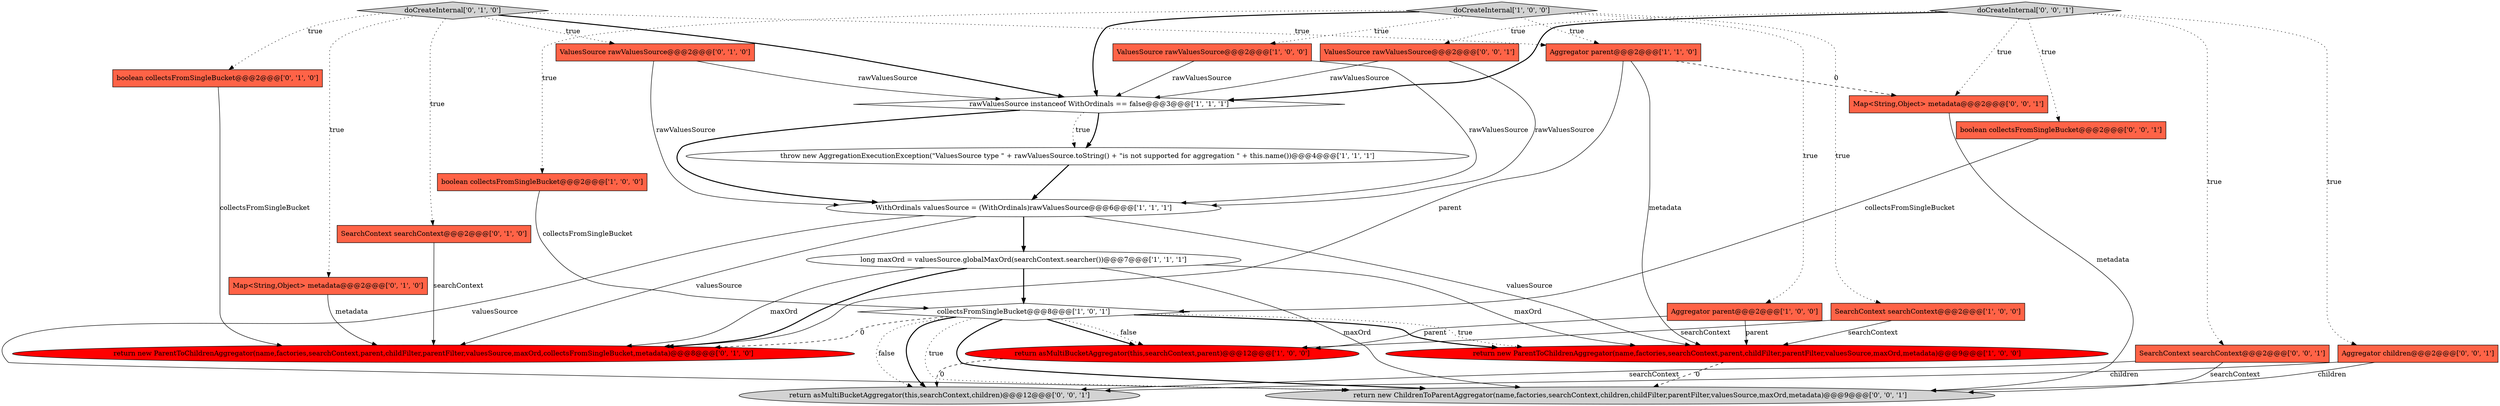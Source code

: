 digraph {
16 [style = filled, label = "doCreateInternal['0', '1', '0']", fillcolor = lightgray, shape = diamond image = "AAA0AAABBB2BBB"];
12 [style = filled, label = "WithOrdinals valuesSource = (WithOrdinals)rawValuesSource@@@6@@@['1', '1', '1']", fillcolor = white, shape = ellipse image = "AAA0AAABBB1BBB"];
13 [style = filled, label = "boolean collectsFromSingleBucket@@@2@@@['0', '1', '0']", fillcolor = tomato, shape = box image = "AAA0AAABBB2BBB"];
4 [style = filled, label = "doCreateInternal['1', '0', '0']", fillcolor = lightgray, shape = diamond image = "AAA0AAABBB1BBB"];
5 [style = filled, label = "Aggregator parent@@@2@@@['1', '0', '0']", fillcolor = tomato, shape = box image = "AAA0AAABBB1BBB"];
19 [style = filled, label = "doCreateInternal['0', '0', '1']", fillcolor = lightgray, shape = diamond image = "AAA0AAABBB3BBB"];
20 [style = filled, label = "SearchContext searchContext@@@2@@@['0', '0', '1']", fillcolor = tomato, shape = box image = "AAA0AAABBB3BBB"];
11 [style = filled, label = "Aggregator parent@@@2@@@['1', '1', '0']", fillcolor = tomato, shape = box image = "AAA0AAABBB1BBB"];
18 [style = filled, label = "ValuesSource rawValuesSource@@@2@@@['0', '1', '0']", fillcolor = tomato, shape = box image = "AAA0AAABBB2BBB"];
26 [style = filled, label = "Map<String,Object> metadata@@@2@@@['0', '0', '1']", fillcolor = tomato, shape = box image = "AAA0AAABBB3BBB"];
6 [style = filled, label = "ValuesSource rawValuesSource@@@2@@@['1', '0', '0']", fillcolor = tomato, shape = box image = "AAA0AAABBB1BBB"];
14 [style = filled, label = "SearchContext searchContext@@@2@@@['0', '1', '0']", fillcolor = tomato, shape = box image = "AAA0AAABBB2BBB"];
3 [style = filled, label = "return asMultiBucketAggregator(this,searchContext,parent)@@@12@@@['1', '0', '0']", fillcolor = red, shape = ellipse image = "AAA1AAABBB1BBB"];
23 [style = filled, label = "boolean collectsFromSingleBucket@@@2@@@['0', '0', '1']", fillcolor = tomato, shape = box image = "AAA0AAABBB3BBB"];
17 [style = filled, label = "return new ParentToChildrenAggregator(name,factories,searchContext,parent,childFilter,parentFilter,valuesSource,maxOrd,collectsFromSingleBucket,metadata)@@@8@@@['0', '1', '0']", fillcolor = red, shape = ellipse image = "AAA1AAABBB2BBB"];
1 [style = filled, label = "rawValuesSource instanceof WithOrdinals == false@@@3@@@['1', '1', '1']", fillcolor = white, shape = diamond image = "AAA0AAABBB1BBB"];
15 [style = filled, label = "Map<String,Object> metadata@@@2@@@['0', '1', '0']", fillcolor = tomato, shape = box image = "AAA0AAABBB2BBB"];
10 [style = filled, label = "return new ParentToChildrenAggregator(name,factories,searchContext,parent,childFilter,parentFilter,valuesSource,maxOrd,metadata)@@@9@@@['1', '0', '0']", fillcolor = red, shape = ellipse image = "AAA1AAABBB1BBB"];
9 [style = filled, label = "throw new AggregationExecutionException(\"ValuesSource type \" + rawValuesSource.toString() + \"is not supported for aggregation \" + this.name())@@@4@@@['1', '1', '1']", fillcolor = white, shape = ellipse image = "AAA0AAABBB1BBB"];
21 [style = filled, label = "ValuesSource rawValuesSource@@@2@@@['0', '0', '1']", fillcolor = tomato, shape = box image = "AAA0AAABBB3BBB"];
0 [style = filled, label = "SearchContext searchContext@@@2@@@['1', '0', '0']", fillcolor = tomato, shape = box image = "AAA0AAABBB1BBB"];
25 [style = filled, label = "return new ChildrenToParentAggregator(name,factories,searchContext,children,childFilter,parentFilter,valuesSource,maxOrd,metadata)@@@9@@@['0', '0', '1']", fillcolor = lightgray, shape = ellipse image = "AAA0AAABBB3BBB"];
2 [style = filled, label = "collectsFromSingleBucket@@@8@@@['1', '0', '1']", fillcolor = white, shape = diamond image = "AAA0AAABBB1BBB"];
24 [style = filled, label = "return asMultiBucketAggregator(this,searchContext,children)@@@12@@@['0', '0', '1']", fillcolor = lightgray, shape = ellipse image = "AAA0AAABBB3BBB"];
8 [style = filled, label = "boolean collectsFromSingleBucket@@@2@@@['1', '0', '0']", fillcolor = tomato, shape = box image = "AAA0AAABBB1BBB"];
7 [style = filled, label = "long maxOrd = valuesSource.globalMaxOrd(searchContext.searcher())@@@7@@@['1', '1', '1']", fillcolor = white, shape = ellipse image = "AAA0AAABBB1BBB"];
22 [style = filled, label = "Aggregator children@@@2@@@['0', '0', '1']", fillcolor = tomato, shape = box image = "AAA0AAABBB3BBB"];
4->6 [style = dotted, label="true"];
4->5 [style = dotted, label="true"];
23->2 [style = solid, label="collectsFromSingleBucket"];
7->17 [style = bold, label=""];
16->13 [style = dotted, label="true"];
3->24 [style = dashed, label="0"];
18->1 [style = solid, label="rawValuesSource"];
19->20 [style = dotted, label="true"];
2->3 [style = bold, label=""];
4->0 [style = dotted, label="true"];
2->3 [style = dotted, label="false"];
7->10 [style = solid, label="maxOrd"];
13->17 [style = solid, label="collectsFromSingleBucket"];
16->15 [style = dotted, label="true"];
5->3 [style = solid, label="parent"];
11->26 [style = dashed, label="0"];
4->8 [style = dotted, label="true"];
4->11 [style = dotted, label="true"];
19->23 [style = dotted, label="true"];
6->1 [style = solid, label="rawValuesSource"];
19->21 [style = dotted, label="true"];
2->10 [style = bold, label=""];
2->17 [style = dashed, label="0"];
12->17 [style = solid, label="valuesSource"];
20->25 [style = solid, label="searchContext"];
12->7 [style = bold, label=""];
1->9 [style = bold, label=""];
2->24 [style = dotted, label="false"];
2->25 [style = dotted, label="true"];
0->10 [style = solid, label="searchContext"];
8->2 [style = solid, label="collectsFromSingleBucket"];
21->12 [style = solid, label="rawValuesSource"];
19->1 [style = bold, label=""];
22->24 [style = solid, label="children"];
20->24 [style = solid, label="searchContext"];
16->1 [style = bold, label=""];
7->25 [style = solid, label="maxOrd"];
7->2 [style = bold, label=""];
5->10 [style = solid, label="parent"];
1->9 [style = dotted, label="true"];
15->17 [style = solid, label="metadata"];
16->14 [style = dotted, label="true"];
19->22 [style = dotted, label="true"];
1->12 [style = bold, label=""];
6->12 [style = solid, label="rawValuesSource"];
12->10 [style = solid, label="valuesSource"];
18->12 [style = solid, label="rawValuesSource"];
4->1 [style = bold, label=""];
11->17 [style = solid, label="parent"];
26->25 [style = solid, label="metadata"];
7->17 [style = solid, label="maxOrd"];
9->12 [style = bold, label=""];
2->24 [style = bold, label=""];
12->25 [style = solid, label="valuesSource"];
16->11 [style = dotted, label="true"];
2->25 [style = bold, label=""];
11->10 [style = solid, label="metadata"];
14->17 [style = solid, label="searchContext"];
21->1 [style = solid, label="rawValuesSource"];
0->3 [style = solid, label="searchContext"];
10->25 [style = dashed, label="0"];
19->26 [style = dotted, label="true"];
2->10 [style = dotted, label="true"];
22->25 [style = solid, label="children"];
16->18 [style = dotted, label="true"];
}
